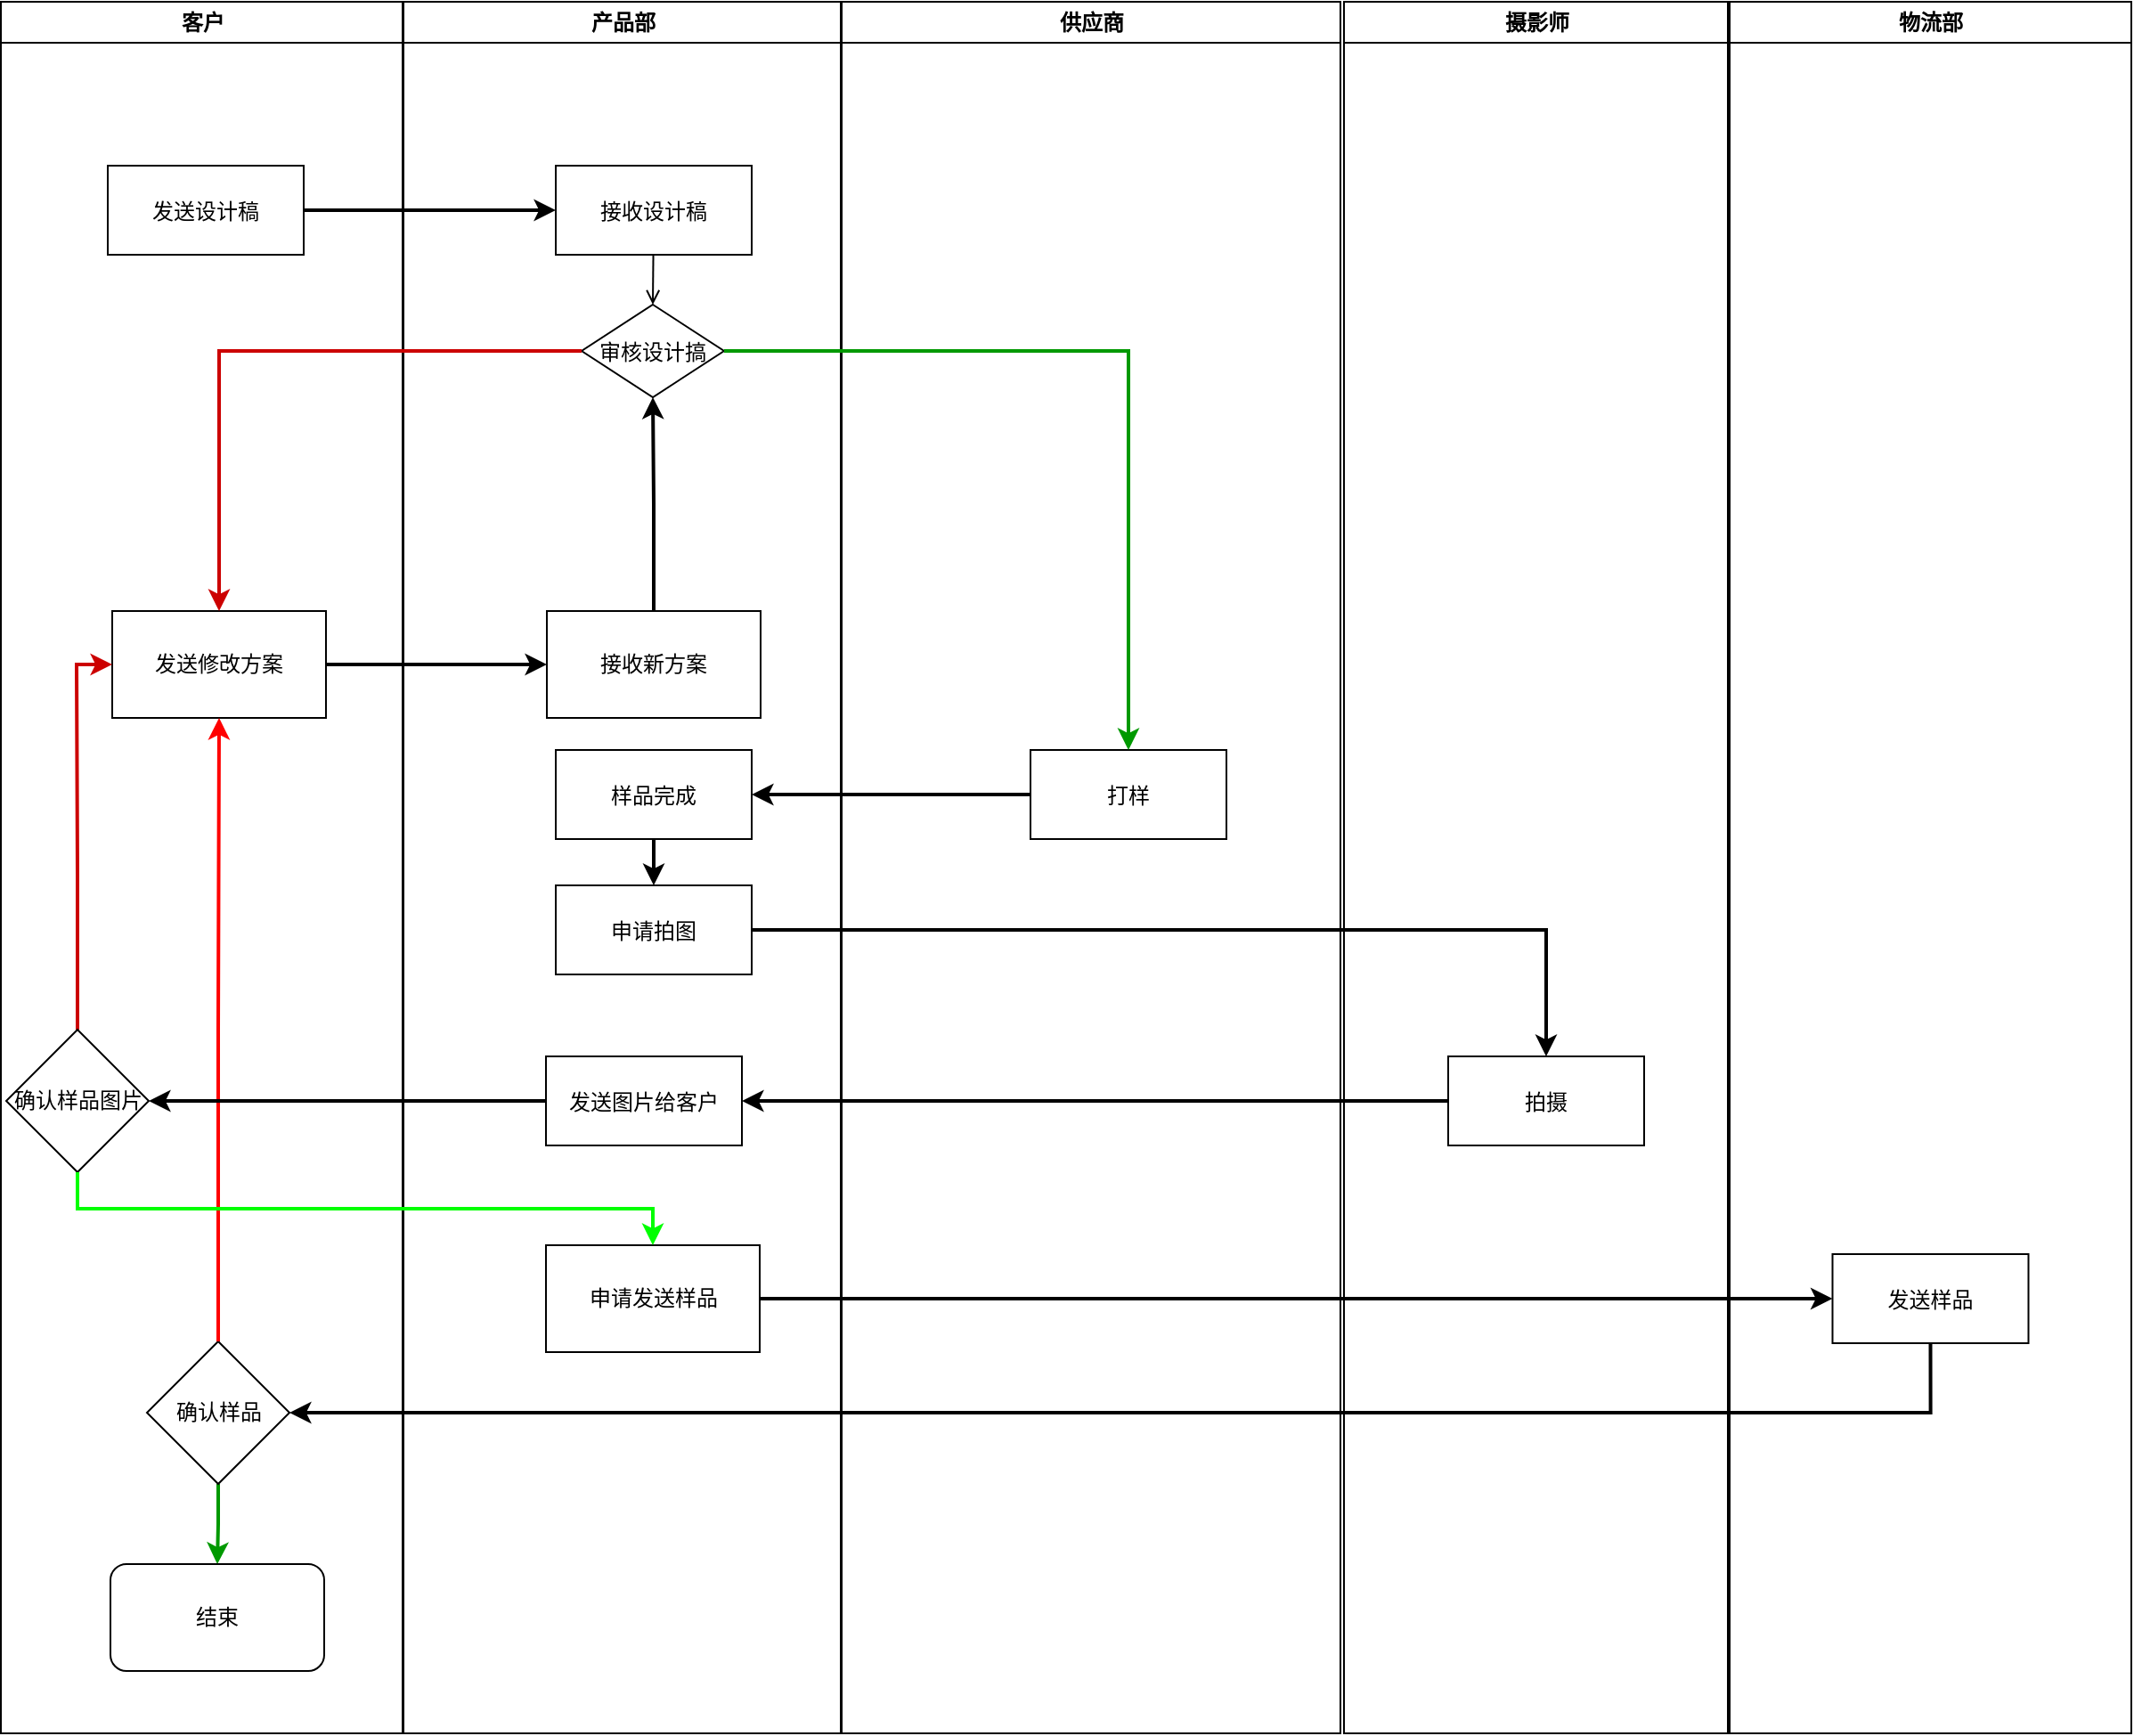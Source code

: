 <mxfile version="14.1.8" type="github"><diagram name="Page-1" id="e7e014a7-5840-1c2e-5031-d8a46d1fe8dd"><mxGraphModel dx="1422" dy="762" grid="1" gridSize="10" guides="1" tooltips="1" connect="1" arrows="1" fold="1" page="1" pageScale="1" pageWidth="1169" pageHeight="826" background="#ffffff" math="0" shadow="0"><root><mxCell id="0"/><mxCell id="1" parent="0"/><mxCell id="2" value="客户" style="swimlane;whiteSpace=wrap" parent="1" vertex="1"><mxGeometry x="164.5" y="128" width="225.5" height="972" as="geometry"/></mxCell><mxCell id="10" value="发送设计稿" style="" parent="2" vertex="1"><mxGeometry x="60" y="92" width="110" height="50" as="geometry"/></mxCell><mxCell id="80rKdfDxYxa1R0f4Pxey-88" style="edgeStyle=orthogonalEdgeStyle;rounded=0;orthogonalLoop=1;jettySize=auto;html=1;exitX=0.5;exitY=1;exitDx=0;exitDy=0;entryX=0.5;entryY=0;entryDx=0;entryDy=0;strokeWidth=2;strokeColor=#009900;" parent="2" source="80rKdfDxYxa1R0f4Pxey-84" target="80rKdfDxYxa1R0f4Pxey-87" edge="1"><mxGeometry relative="1" as="geometry"/></mxCell><mxCell id="80rKdfDxYxa1R0f4Pxey-84" value="确认样品" style="rhombus;whiteSpace=wrap;html=1;" parent="2" vertex="1"><mxGeometry x="82" y="752" width="80" height="80" as="geometry"/></mxCell><mxCell id="80rKdfDxYxa1R0f4Pxey-87" value="结束" style="rounded=1;whiteSpace=wrap;html=1;strokeColor=#000000;fillColor=none;" parent="2" vertex="1"><mxGeometry x="61.5" y="877" width="120" height="60" as="geometry"/></mxCell><mxCell id="80rKdfDxYxa1R0f4Pxey-89" value="发送修改方案" style="whiteSpace=wrap;html=1;" parent="2" vertex="1"><mxGeometry x="62.5" y="342" width="120" height="60" as="geometry"/></mxCell><mxCell id="80rKdfDxYxa1R0f4Pxey-90" value="" style="edgeStyle=orthogonalEdgeStyle;rounded=0;orthogonalLoop=1;jettySize=auto;html=1;strokeWidth=2;strokeColor=#FF0000;" parent="2" source="80rKdfDxYxa1R0f4Pxey-84" target="80rKdfDxYxa1R0f4Pxey-89" edge="1"><mxGeometry relative="1" as="geometry"/></mxCell><mxCell id="80rKdfDxYxa1R0f4Pxey-103" style="edgeStyle=orthogonalEdgeStyle;rounded=0;orthogonalLoop=1;jettySize=auto;html=1;entryX=0;entryY=0.5;entryDx=0;entryDy=0;strokeWidth=2;strokeColor=#CC0000;" parent="2" source="80rKdfDxYxa1R0f4Pxey-101" target="80rKdfDxYxa1R0f4Pxey-89" edge="1"><mxGeometry relative="1" as="geometry"/></mxCell><mxCell id="80rKdfDxYxa1R0f4Pxey-101" value="确认样品图片" style="rhombus;whiteSpace=wrap;html=1;strokeColor=#000000;fillColor=none;" parent="2" vertex="1"><mxGeometry x="3" y="577" width="80" height="80" as="geometry"/></mxCell><mxCell id="3" value="产品部" style="swimlane;whiteSpace=wrap" parent="1" vertex="1"><mxGeometry x="390.5" y="128" width="245.5" height="972" as="geometry"/></mxCell><mxCell id="15" value="接收设计稿" style="" parent="3" vertex="1"><mxGeometry x="85.5" y="92" width="110" height="50" as="geometry"/></mxCell><mxCell id="17" value="" style="endArrow=open;endFill=1;rounded=0;entryX=0.5;entryY=0;entryDx=0;entryDy=0;" parent="3" source="15" target="21" edge="1"><mxGeometry relative="1" as="geometry"><mxPoint x="140.5" y="182" as="targetPoint"/></mxGeometry></mxCell><mxCell id="21" value="审核设计搞" style="rhombus;fillColor=none;" parent="3" vertex="1"><mxGeometry x="100" y="170" width="80" height="52" as="geometry"/></mxCell><mxCell id="80rKdfDxYxa1R0f4Pxey-67" style="edgeStyle=orthogonalEdgeStyle;rounded=0;orthogonalLoop=1;jettySize=auto;html=1;exitX=0.5;exitY=1;exitDx=0;exitDy=0;entryX=0.5;entryY=0;entryDx=0;entryDy=0;strokeColor=#000000;strokeWidth=2;" parent="3" source="80rKdfDxYxa1R0f4Pxey-59" target="80rKdfDxYxa1R0f4Pxey-66" edge="1"><mxGeometry relative="1" as="geometry"/></mxCell><mxCell id="80rKdfDxYxa1R0f4Pxey-59" value="样品完成" style="" parent="3" vertex="1"><mxGeometry x="85.5" y="420" width="110" height="50" as="geometry"/></mxCell><mxCell id="80rKdfDxYxa1R0f4Pxey-66" value="申请拍图" style="" parent="3" vertex="1"><mxGeometry x="85.5" y="496" width="110" height="50" as="geometry"/></mxCell><mxCell id="80rKdfDxYxa1R0f4Pxey-74" value="申请发送样品" style="whiteSpace=wrap;html=1;" parent="3" vertex="1"><mxGeometry x="80" y="698" width="120" height="60" as="geometry"/></mxCell><mxCell id="80rKdfDxYxa1R0f4Pxey-93" value="接收新方案" style="whiteSpace=wrap;html=1;" parent="3" vertex="1"><mxGeometry x="80.5" y="342" width="120" height="60" as="geometry"/></mxCell><mxCell id="80rKdfDxYxa1R0f4Pxey-98" value="发送图片给客户" style="" parent="3" vertex="1"><mxGeometry x="80" y="592" width="110" height="50" as="geometry"/></mxCell><mxCell id="80rKdfDxYxa1R0f4Pxey-96" value="" style="edgeStyle=orthogonalEdgeStyle;rounded=0;orthogonalLoop=1;jettySize=auto;html=1;strokeColor=#000000;strokeWidth=2;entryX=0.5;entryY=1;entryDx=0;entryDy=0;" parent="3" source="80rKdfDxYxa1R0f4Pxey-93" target="21" edge="1"><mxGeometry relative="1" as="geometry"><mxPoint x="285.5" y="372" as="targetPoint"/></mxGeometry></mxCell><mxCell id="4" value="供应商" style="swimlane;whiteSpace=wrap;" parent="1" vertex="1"><mxGeometry x="636.5" y="128" width="280" height="972" as="geometry"/></mxCell><mxCell id="80rKdfDxYxa1R0f4Pxey-56" value="打样" style="" parent="4" vertex="1"><mxGeometry x="106" y="420" width="110" height="50" as="geometry"/></mxCell><mxCell id="80rKdfDxYxa1R0f4Pxey-41" style="edgeStyle=orthogonalEdgeStyle;rounded=0;orthogonalLoop=1;jettySize=auto;html=1;strokeWidth=2;" parent="1" source="10" target="15" edge="1"><mxGeometry relative="1" as="geometry"/></mxCell><mxCell id="80rKdfDxYxa1R0f4Pxey-45" value="" style="edgeStyle=orthogonalEdgeStyle;rounded=0;orthogonalLoop=1;jettySize=auto;html=1;strokeColor=#009900;strokeWidth=2;entryX=0.5;entryY=0;entryDx=0;entryDy=0;" parent="1" source="21" target="80rKdfDxYxa1R0f4Pxey-56" edge="1"><mxGeometry relative="1" as="geometry"><mxPoint x="797.5" y="324" as="targetPoint"/></mxGeometry></mxCell><mxCell id="80rKdfDxYxa1R0f4Pxey-58" style="edgeStyle=orthogonalEdgeStyle;rounded=0;orthogonalLoop=1;jettySize=auto;html=1;strokeColor=#000000;strokeWidth=2;entryX=1;entryY=0.5;entryDx=0;entryDy=0;" parent="1" source="80rKdfDxYxa1R0f4Pxey-56" target="80rKdfDxYxa1R0f4Pxey-59" edge="1"><mxGeometry relative="1" as="geometry"><mxPoint x="610" y="495" as="targetPoint"/></mxGeometry></mxCell><mxCell id="80rKdfDxYxa1R0f4Pxey-60" value="摄影师" style="swimlane;whiteSpace=wrap;" parent="1" vertex="1"><mxGeometry x="918.5" y="128" width="215.5" height="972" as="geometry"/></mxCell><mxCell id="80rKdfDxYxa1R0f4Pxey-69" value="拍摄" style="" parent="80rKdfDxYxa1R0f4Pxey-60" vertex="1"><mxGeometry x="58.5" y="592" width="110" height="50" as="geometry"/></mxCell><mxCell id="80rKdfDxYxa1R0f4Pxey-68" style="edgeStyle=orthogonalEdgeStyle;rounded=0;orthogonalLoop=1;jettySize=auto;html=1;entryX=0.5;entryY=0;entryDx=0;entryDy=0;strokeColor=#000000;strokeWidth=2;" parent="1" source="80rKdfDxYxa1R0f4Pxey-66" target="80rKdfDxYxa1R0f4Pxey-69" edge="1"><mxGeometry relative="1" as="geometry"><mxPoint x="977" y="649" as="targetPoint"/></mxGeometry></mxCell><mxCell id="80rKdfDxYxa1R0f4Pxey-72" value="" style="edgeStyle=orthogonalEdgeStyle;rounded=0;orthogonalLoop=1;jettySize=auto;html=1;strokeColor=#000000;strokeWidth=2;entryX=1;entryY=0.5;entryDx=0;entryDy=0;" parent="1" source="80rKdfDxYxa1R0f4Pxey-69" target="80rKdfDxYxa1R0f4Pxey-98" edge="1"><mxGeometry relative="1" as="geometry"><mxPoint x="571" y="745" as="targetPoint"/></mxGeometry></mxCell><mxCell id="80rKdfDxYxa1R0f4Pxey-76" value="物流部" style="swimlane;whiteSpace=wrap" parent="1" vertex="1"><mxGeometry x="1135" y="128" width="225.5" height="972" as="geometry"/></mxCell><mxCell id="80rKdfDxYxa1R0f4Pxey-77" value="发送样品" style="" parent="80rKdfDxYxa1R0f4Pxey-76" vertex="1"><mxGeometry x="57.75" y="703" width="110" height="50" as="geometry"/></mxCell><mxCell id="80rKdfDxYxa1R0f4Pxey-80" style="edgeStyle=orthogonalEdgeStyle;rounded=0;orthogonalLoop=1;jettySize=auto;html=1;strokeWidth=2;" parent="1" source="80rKdfDxYxa1R0f4Pxey-74" target="80rKdfDxYxa1R0f4Pxey-77" edge="1"><mxGeometry relative="1" as="geometry"/></mxCell><mxCell id="80rKdfDxYxa1R0f4Pxey-83" value="" style="edgeStyle=orthogonalEdgeStyle;rounded=0;orthogonalLoop=1;jettySize=auto;html=1;strokeColor=#000000;strokeWidth=2;exitX=0.5;exitY=1;exitDx=0;exitDy=0;entryX=1;entryY=0.5;entryDx=0;entryDy=0;" parent="1" source="80rKdfDxYxa1R0f4Pxey-77" target="80rKdfDxYxa1R0f4Pxey-84" edge="1"><mxGeometry relative="1" as="geometry"><mxPoint x="1280" y="930" as="sourcePoint"/><mxPoint x="332.25" y="920" as="targetPoint"/><Array as="points"><mxPoint x="1248" y="920"/></Array></mxGeometry></mxCell><mxCell id="80rKdfDxYxa1R0f4Pxey-94" value="" style="edgeStyle=orthogonalEdgeStyle;rounded=0;orthogonalLoop=1;jettySize=auto;html=1;strokeWidth=2;" parent="1" source="80rKdfDxYxa1R0f4Pxey-89" target="80rKdfDxYxa1R0f4Pxey-93" edge="1"><mxGeometry relative="1" as="geometry"/></mxCell><mxCell id="80rKdfDxYxa1R0f4Pxey-99" style="edgeStyle=orthogonalEdgeStyle;rounded=0;orthogonalLoop=1;jettySize=auto;html=1;strokeColor=#000000;strokeWidth=2;entryX=1;entryY=0.5;entryDx=0;entryDy=0;" parent="1" source="80rKdfDxYxa1R0f4Pxey-98" target="80rKdfDxYxa1R0f4Pxey-101" edge="1"><mxGeometry relative="1" as="geometry"><mxPoint x="320" y="745" as="targetPoint"/></mxGeometry></mxCell><mxCell id="80rKdfDxYxa1R0f4Pxey-102" style="edgeStyle=orthogonalEdgeStyle;rounded=0;orthogonalLoop=1;jettySize=auto;html=1;exitX=0.5;exitY=1;exitDx=0;exitDy=0;strokeWidth=2;strokeColor=#00FF00;" parent="1" source="80rKdfDxYxa1R0f4Pxey-101" target="80rKdfDxYxa1R0f4Pxey-74" edge="1"><mxGeometry relative="1" as="geometry"/></mxCell><mxCell id="t-WNI7WxlHRrYuPkXC6G-24" style="edgeStyle=orthogonalEdgeStyle;rounded=0;orthogonalLoop=1;jettySize=auto;html=1;exitX=0;exitY=0.5;exitDx=0;exitDy=0;entryX=0.5;entryY=0;entryDx=0;entryDy=0;strokeWidth=2;strokeColor=#CC0000;" edge="1" parent="1" source="21" target="80rKdfDxYxa1R0f4Pxey-89"><mxGeometry relative="1" as="geometry"/></mxCell></root></mxGraphModel></diagram></mxfile>